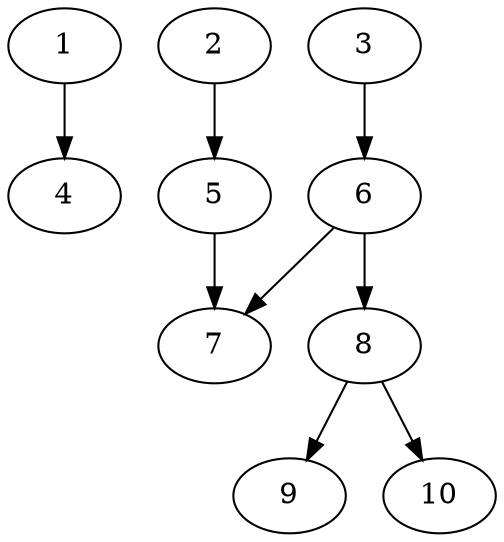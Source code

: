 // DAG automatically generated by daggen at Thu Oct  3 13:58:04 2019
// ./daggen --dot -n 10 --ccr 0.3 --fat 0.5 --regular 0.9 --density 0.5 --mindata 5242880 --maxdata 52428800 
digraph G {
  1 [size="82640213", alpha="0.10", expect_size="24792064"] 
  1 -> 4 [size ="24792064"]
  2 [size="96064853", alpha="0.02", expect_size="28819456"] 
  2 -> 5 [size ="28819456"]
  3 [size="110339413", alpha="0.03", expect_size="33101824"] 
  3 -> 6 [size ="33101824"]
  4 [size="136864427", alpha="0.17", expect_size="41059328"] 
  5 [size="74905600", alpha="0.13", expect_size="22471680"] 
  5 -> 7 [size ="22471680"]
  6 [size="164625067", alpha="0.05", expect_size="49387520"] 
  6 -> 7 [size ="49387520"]
  6 -> 8 [size ="49387520"]
  7 [size="76458667", alpha="0.16", expect_size="22937600"] 
  8 [size="90746880", alpha="0.10", expect_size="27224064"] 
  8 -> 9 [size ="27224064"]
  8 -> 10 [size ="27224064"]
  9 [size="32675840", alpha="0.17", expect_size="9802752"] 
  10 [size="135744853", alpha="0.04", expect_size="40723456"] 
}
